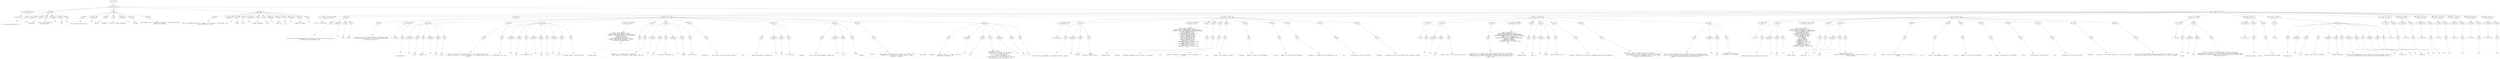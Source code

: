 digraph lpegNode {

node [fontname=Helvetica]
edge [style=dashed]

doc_0 [label="doc - 247"]


doc_0 -> { section_1}
{rank=same; section_1}

section_1 [label="section: 1-14"]


// END RANK doc_0

section_1 -> { header_2 prose_3 prose_4 prose_5 section_6}
{rank=same; header_2 prose_3 prose_4 prose_5 section_6}

header_2 [label="1 : Concordance"]

prose_3 [label="prose"]

prose_4 [label="prose"]

prose_5 [label="prose"]

section_6 [label="section: 15-245"]


// END RANK section_1

header_2 -> leaf_7
leaf_7  [color=Gray,shape=rectangle,fontname=Inconsolata,label="* Concordance"]
// END RANK header_2

prose_3 -> { raw_8 prespace_9 bold_10 raw_11 prespace_12 literal_13 raw_14}
{rank=same; raw_8 prespace_9 bold_10 raw_11 prespace_12 literal_13 raw_14}

raw_8 [label="raw"]

prespace_9 [label="prespace"]

bold_10 [label="bold"]

raw_11 [label="raw"]

prespace_12 [label="prespace"]

literal_13 [label="literal"]

raw_14 [label="raw"]


// END RANK prose_3

raw_8 -> leaf_15
leaf_15  [color=Gray,shape=rectangle,fontname=Inconsolata,label="

  This contains the SQLite for a"]
// END RANK raw_8

prespace_9 -> leaf_16
leaf_16  [color=Gray,shape=rectangle,fontname=Inconsolata,label=" "]
// END RANK prespace_9

bold_10 -> leaf_17
leaf_17  [color=Gray,shape=rectangle,fontname=Inconsolata,label="concordance"]
// END RANK bold_10

raw_11 -> leaf_18
leaf_18  [color=Gray,shape=rectangle,fontname=Inconsolata,label=", which is in essence the
co-product of a"]
// END RANK raw_11

prespace_12 -> leaf_19
leaf_19  [color=Gray,shape=rectangle,fontname=Inconsolata,label=" "]
// END RANK prespace_12

literal_13 -> leaf_20
leaf_20  [color=Gray,shape=rectangle,fontname=Inconsolata,label="Doc"]
// END RANK literal_13

raw_14 -> leaf_21
leaf_21  [color=Gray,shape=rectangle,fontname=Inconsolata,label=".
"]
// END RANK raw_14

prose_4 -> { raw_22 prespace_23 literal_24 raw_25 prespace_26 literal_27 raw_28}
{rank=same; raw_22 prespace_23 literal_24 raw_25 prespace_26 literal_27 raw_28}

raw_22 [label="raw"]

prespace_23 [label="prespace"]

literal_24 [label="literal"]

raw_25 [label="raw"]

prespace_26 [label="prespace"]

literal_27 [label="literal"]

raw_28 [label="raw"]


// END RANK prose_4

raw_22 -> leaf_29
leaf_29  [color=Gray,shape=rectangle,fontname=Inconsolata,label="
This describes two distinct"]
// END RANK raw_22

prespace_23 -> leaf_30
leaf_30  [color=Gray,shape=rectangle,fontname=Inconsolata,label=" "]
// END RANK prespace_23

literal_24 -> leaf_31
leaf_31  [color=Gray,shape=rectangle,fontname=Inconsolata,label="SQLite"]
// END RANK literal_24

raw_25 -> leaf_32
leaf_32  [color=Gray,shape=rectangle,fontname=Inconsolata,label=" databases, one held in common throughout"]
// END RANK raw_25

prespace_26 -> leaf_33
leaf_33  [color=Gray,shape=rectangle,fontname=Inconsolata,label=""]
// END RANK prespace_26

literal_27 -> leaf_34
leaf_34  [color=Gray,shape=rectangle,fontname=Inconsolata,label="bridge"]
// END RANK literal_27

raw_28 -> leaf_35
leaf_35  [color=Gray,shape=rectangle,fontname=Inconsolata,label=" and another which is personal and depends on the documents on the
computer in question.
"]
// END RANK raw_28

prose_5 -> { raw_36 prespace_37 literal_38 raw_39 prespace_40 literal_41 raw_42 prespace_43 literal_44 raw_45 prespace_46 literal_47 raw_48}
{rank=same; raw_36 prespace_37 literal_38 raw_39 prespace_40 literal_41 raw_42 prespace_43 literal_44 raw_45 prespace_46 literal_47 raw_48}

raw_36 [label="raw"]

prespace_37 [label="prespace"]

literal_38 [label="literal"]

raw_39 [label="raw"]

prespace_40 [label="prespace"]

literal_41 [label="literal"]

raw_42 [label="raw"]

prespace_43 [label="prespace"]

literal_44 [label="literal"]

raw_45 [label="raw"]

prespace_46 [label="prespace"]

literal_47 [label="literal"]

raw_48 [label="raw"]


// END RANK prose_5

raw_36 -> leaf_49
leaf_49  [color=Gray,shape=rectangle,fontname=Inconsolata,label="
These are merged and queried in common, so the schema are interleaved.  The
basic distinction is that"]
// END RANK raw_36

prespace_37 -> leaf_50
leaf_50  [color=Gray,shape=rectangle,fontname=Inconsolata,label=" "]
// END RANK prespace_37

literal_38 -> leaf_51
leaf_51  [color=Gray,shape=rectangle,fontname=Inconsolata,label="table"]
// END RANK literal_38

raw_39 -> leaf_52
leaf_52  [color=Gray,shape=rectangle,fontname=Inconsolata,label=" is in"]
// END RANK raw_39

prespace_40 -> leaf_53
leaf_53  [color=Gray,shape=rectangle,fontname=Inconsolata,label=" "]
// END RANK prespace_40

literal_41 -> leaf_54
leaf_54  [color=Gray,shape=rectangle,fontname=Inconsolata,label="bridge.cyclopedia"]
// END RANK literal_41

raw_42 -> leaf_55
leaf_55  [color=Gray,shape=rectangle,fontname=Inconsolata,label=", and"]
// END RANK raw_42

prespace_43 -> leaf_56
leaf_56  [color=Gray,shape=rectangle,fontname=Inconsolata,label=" "]
// END RANK prespace_43

literal_44 -> leaf_57
leaf_57  [color=Gray,shape=rectangle,fontname=Inconsolata,label="table_in"]
// END RANK literal_44

raw_45 -> leaf_58
leaf_58  [color=Gray,shape=rectangle,fontname=Inconsolata,label="
is in"]
// END RANK raw_45

prespace_46 -> leaf_59
leaf_59  [color=Gray,shape=rectangle,fontname=Inconsolata,label=" "]
// END RANK prespace_46

literal_47 -> leaf_60
leaf_60  [color=Gray,shape=rectangle,fontname=Inconsolata,label="bridge.concordance"]
// END RANK literal_47

raw_48 -> leaf_61
leaf_61  [color=Gray,shape=rectangle,fontname=Inconsolata,label=".

"]
// END RANK raw_48

section_6 -> { header_62 prose_63 prose_64 section_65 section_66 section_67 section_68 section_69 section_70 section_71 section_72 section_73 section_74 section_75 section_76 section_77 section_78}
{rank=same; header_62 prose_63 prose_64 section_65 section_66 section_67 section_68 section_69 section_70 section_71 section_72 section_73 section_74 section_75 section_76 section_77 section_78}

header_62 [label="2 : SQL for concordance"]

prose_63 [label="prose"]

prose_64 [label="prose"]

section_65 [label="section: 24-73"]

section_66 [label="section: 74-118"]

section_67 [label="section: 119-159"]

section_68 [label="section: 160-210"]

section_69 [label="section: 211-218"]

section_70 [label="section: 219-224"]

section_71 [label="section: 225-231"]

section_72 [label="section: 232-233"]

section_73 [label="section: 234-235"]

section_74 [label="section: 236-238"]

section_75 [label="section: 239-241"]

section_76 [label="section: 242-243"]

section_77 [label="section: 244-245"]

section_78 [label="section: 246-247"]


// END RANK section_6

header_62 -> leaf_79
leaf_79  [color=Gray,shape=rectangle,fontname=Inconsolata,label="** SQL for concordance"]
// END RANK header_62

prose_63 -> { raw_80 prespace_81 literal_82 raw_83}
{rank=same; raw_80 prespace_81 literal_82 raw_83}

raw_80 [label="raw"]

prespace_81 [label="prespace"]

literal_82 [label="literal"]

raw_83 [label="raw"]


// END RANK prose_63

raw_80 -> leaf_84
leaf_84  [color=Gray,shape=rectangle,fontname=Inconsolata,label="

This file is being handled specially since we lack both transclusion and a way
to handle non-Lua languages in the"]
// END RANK raw_80

prespace_81 -> leaf_85
leaf_85  [color=Gray,shape=rectangle,fontname=Inconsolata,label=" "]
// END RANK prespace_81

literal_82 -> leaf_86
leaf_86  [color=Gray,shape=rectangle,fontname=Inconsolata,label="knit"]
// END RANK literal_82

raw_83 -> leaf_87
leaf_87  [color=Gray,shape=rectangle,fontname=Inconsolata,label=" phase.
"]
// END RANK raw_83

prose_64 -> { raw_88}
{rank=same; raw_88}

raw_88 [label="raw"]


// END RANK prose_64

raw_88 -> leaf_89
leaf_89  [color=Gray,shape=rectangle,fontname=Inconsolata,label="
The luajit script to translate this to [[concordance.orb]
[~/concordance/concordance]] is found at [[sql-strip.lua]
[~~/etc/sql-strip.lua]].
"]
// END RANK raw_88

section_65 -> { header_90 prose_91 prose_92 prose_93 codeblock_94 prose_95 prose_96 prose_97 prose_98 prose_99 prose_100 prose_101}
{rank=same; header_90 prose_91 prose_92 prose_93 codeblock_94 prose_95 prose_96 prose_97 prose_98 prose_99 prose_100 prose_101}

header_90 [label="3 : codepoint"]

prose_91 [label="prose"]

prose_92 [label="prose"]

prose_93 [label="prose"]

codeblock_94 [label="code block 35-46"]

prose_95 [label="prose"]

prose_96 [label="prose"]

prose_97 [label="prose"]

prose_98 [label="prose"]

prose_99 [label="prose"]

prose_100 [label="prose"]

prose_101 [label="prose"]


// END RANK section_65

header_90 -> leaf_102
leaf_102  [color=Gray,shape=rectangle,fontname=Inconsolata,label="*** codepoint"]
// END RANK header_90

prose_91 -> { raw_103 prespace_104 literal_105 raw_106 prespace_107 literal_108 raw_109}
{rank=same; raw_103 prespace_104 literal_105 raw_106 prespace_107 literal_108 raw_109}

raw_103 [label="raw"]

prespace_104 [label="prespace"]

literal_105 [label="literal"]

raw_106 [label="raw"]

prespace_107 [label="prespace"]

literal_108 [label="literal"]

raw_109 [label="raw"]


// END RANK prose_91

raw_103 -> leaf_110
leaf_110  [color=Gray,shape=rectangle,fontname=Inconsolata,label="

This decribes an"]
// END RANK raw_103

prespace_104 -> leaf_111
leaf_111  [color=Gray,shape=rectangle,fontname=Inconsolata,label=" "]
// END RANK prespace_104

literal_105 -> leaf_112
leaf_112  [color=Gray,shape=rectangle,fontname=Inconsolata,label="ortho"]
// END RANK literal_105

raw_106 -> leaf_113
leaf_113  [color=Gray,shape=rectangle,fontname=Inconsolata,label=" codepoint in"]
// END RANK raw_106

prespace_107 -> leaf_114
leaf_114  [color=Gray,shape=rectangle,fontname=Inconsolata,label=" "]
// END RANK prespace_107

literal_108 -> leaf_115
leaf_115  [color=Gray,shape=rectangle,fontname=Inconsolata,label="utf"]
// END RANK literal_108

raw_109 -> leaf_116
leaf_116  [color=Gray,shape=rectangle,fontname=Inconsolata,label=" space.
"]
// END RANK raw_109

prose_92 -> { raw_117}
{rank=same; raw_117}

raw_117 [label="raw"]


// END RANK prose_92

raw_117 -> leaf_118
leaf_118  [color=Gray,shape=rectangle,fontname=Inconsolata,label="
Since this descends from Unicode and will stay compatible with that,
it defines a version, so a given codepoint is not unique except within a
version.
"]
// END RANK raw_117

prose_93 -> { raw_119 prespace_120 literal_121 raw_122 prespace_123 literal_124 raw_125 prespace_126 literal_127 raw_128}
{rank=same; raw_119 prespace_120 literal_121 raw_122 prespace_123 literal_124 raw_125 prespace_126 literal_127 raw_128}

raw_119 [label="raw"]

prespace_120 [label="prespace"]

literal_121 [label="literal"]

raw_122 [label="raw"]

prespace_123 [label="prespace"]

literal_124 [label="literal"]

raw_125 [label="raw"]

prespace_126 [label="prespace"]

literal_127 [label="literal"]

raw_128 [label="raw"]


// END RANK prose_93

raw_119 -> leaf_129
leaf_129  [color=Gray,shape=rectangle,fontname=Inconsolata,label="
Orb documents will be in"]
// END RANK raw_119

prespace_120 -> leaf_130
leaf_130  [color=Gray,shape=rectangle,fontname=Inconsolata,label=" "]
// END RANK prespace_120

literal_121 -> leaf_131
leaf_131  [color=Gray,shape=rectangle,fontname=Inconsolata,label="utf"]
// END RANK literal_121

raw_122 -> leaf_132
leaf_132  [color=Gray,shape=rectangle,fontname=Inconsolata,label=", no exceptions, but"]
// END RANK raw_122

prespace_123 -> leaf_133
leaf_133  [color=Gray,shape=rectangle,fontname=Inconsolata,label=" "]
// END RANK prespace_123

literal_124 -> leaf_134
leaf_134  [color=Gray,shape=rectangle,fontname=Inconsolata,label="ggg"]
// END RANK literal_124

raw_125 -> leaf_135
leaf_135  [color=Gray,shape=rectangle,fontname=Inconsolata,label=" is in"]
// END RANK raw_125

prespace_126 -> leaf_136
leaf_136  [color=Gray,shape=rectangle,fontname=Inconsolata,label=" "]
// END RANK prespace_126

literal_127 -> leaf_137
leaf_137  [color=Gray,shape=rectangle,fontname=Inconsolata,label="Latin-1"]
// END RANK literal_127

raw_128 -> leaf_138
leaf_138  [color=Gray,shape=rectangle,fontname=Inconsolata,label="
encoding, which is quite different.
"]
// END RANK raw_128

codeblock_94 -> leaf_139
leaf_139  [color=Gray,shape=rectangle,fontname=Inconsolata,label="local create_codepoint = [[
CREATE TABLE IF NOT EXISTS codepoint (
   codepoint_id INTEGER PRIMARY KEY AUTOINCREMENT,
   codevalue NOT NULL,
   utf INTEGER default 1,
   category STRING NOT NULL DEFAULT 'utf',
   version STRING NOT NULL DEFAULT 'official',
   destription STRING NOT NULL,
);
]]"]
// END RANK codeblock_94

prose_95 -> { raw_140}
{rank=same; raw_140}

raw_140 [label="raw"]


// END RANK prose_95

raw_140 -> leaf_141
leaf_141  [color=Gray,shape=rectangle,fontname=Inconsolata,label="
- Schema fields :
"]
// END RANK raw_140

prose_96 -> { raw_142 prespace_143 literal_144 raw_145 prespace_146 literal_147 raw_148}
{rank=same; raw_142 prespace_143 literal_144 raw_145 prespace_146 literal_147 raw_148}

raw_142 [label="raw"]

prespace_143 [label="prespace"]

literal_144 [label="literal"]

raw_145 [label="raw"]

prespace_146 [label="prespace"]

literal_147 [label="literal"]

raw_148 [label="raw"]


// END RANK prose_96

raw_142 -> leaf_149
leaf_149  [color=Gray,shape=rectangle,fontname=Inconsolata,label="
   - codepoint_id :  Primary key for codepoint.
                     Note that this includes more code schemes than just
                    "]
// END RANK raw_142

prespace_143 -> leaf_150
leaf_150  [color=Gray,shape=rectangle,fontname=Inconsolata,label=" "]
// END RANK prespace_143

literal_144 -> leaf_151
leaf_151  [color=Gray,shape=rectangle,fontname=Inconsolata,label="utf"]
// END RANK literal_144

raw_145 -> leaf_152
leaf_152  [color=Gray,shape=rectangle,fontname=Inconsolata,label=", we intend to represent e.g."]
// END RANK raw_145

prespace_146 -> leaf_153
leaf_153  [color=Gray,shape=rectangle,fontname=Inconsolata,label=" "]
// END RANK prespace_146

literal_147 -> leaf_154
leaf_154  [color=Gray,shape=rectangle,fontname=Inconsolata,label="EBCDIC"]
// END RANK literal_147

raw_148 -> leaf_155
leaf_155  [color=Gray,shape=rectangle,fontname=Inconsolata,label=" and =Latin-1.
"]
// END RANK raw_148

prose_97 -> { raw_156}
{rank=same; raw_156}

raw_156 [label="raw"]


// END RANK prose_97

raw_156 -> leaf_157
leaf_157  [color=Gray,shape=rectangle,fontname=Inconsolata,label="
   - codevalue    :  Exact numeric value of a given codepoint.
"]
// END RANK raw_156

prose_98 -> { raw_158 prespace_159 literal_160 raw_161}
{rank=same; raw_158 prespace_159 literal_160 raw_161}

raw_158 [label="raw"]

prespace_159 [label="prespace"]

literal_160 [label="literal"]

raw_161 [label="raw"]


// END RANK prose_98

raw_158 -> leaf_162
leaf_162  [color=Gray,shape=rectangle,fontname=Inconsolata,label="
   - utf          :  Boolean identifying a codepoint as"]
// END RANK raw_158

prespace_159 -> leaf_163
leaf_163  [color=Gray,shape=rectangle,fontname=Inconsolata,label=" "]
// END RANK prespace_159

literal_160 -> leaf_164
leaf_164  [color=Gray,shape=rectangle,fontname=Inconsolata,label="utf"]
// END RANK literal_160

raw_161 -> leaf_165
leaf_165  [color=Gray,shape=rectangle,fontname=Inconsolata,label=" or otherwise.
"]
// END RANK raw_161

prose_99 -> { raw_166 prespace_167 literal_168 raw_169}
{rank=same; raw_166 prespace_167 literal_168 raw_169}

raw_166 [label="raw"]

prespace_167 [label="prespace"]

literal_168 [label="literal"]

raw_169 [label="raw"]


// END RANK prose_99

raw_166 -> leaf_170
leaf_170  [color=Gray,shape=rectangle,fontname=Inconsolata,label="
   - category     :  This is the actual codepoint category and"]
// END RANK raw_166

prespace_167 -> leaf_171
leaf_171  [color=Gray,shape=rectangle,fontname=Inconsolata,label=" "]
// END RANK prespace_167

literal_168 -> leaf_172
leaf_172  [color=Gray,shape=rectangle,fontname=Inconsolata,label="utf"]
// END RANK literal_168

raw_169 -> leaf_173
leaf_173  [color=Gray,shape=rectangle,fontname=Inconsolata,label=" is the
                     default.
"]
// END RANK raw_169

prose_100 -> { raw_174}
{rank=same; raw_174}

raw_174 [label="raw"]


// END RANK prose_100

raw_174 -> leaf_175
leaf_175  [color=Gray,shape=rectangle,fontname=Inconsolata,label="
   - version      :  Some schema come with versions, many do not. Example, the
                     code for 'a' in ASCII/utf will never change, so that
                     version is 'official'.
"]
// END RANK raw_174

prose_101 -> { raw_176 prespace_177 literal_178 raw_179 prespace_180 literal_181 raw_182}
{rank=same; raw_176 prespace_177 literal_178 raw_179 prespace_180 literal_181 raw_182}

raw_176 [label="raw"]

prespace_177 [label="prespace"]

literal_178 [label="literal"]

raw_179 [label="raw"]

prespace_180 [label="prespace"]

literal_181 [label="literal"]

raw_182 [label="raw"]


// END RANK prose_101

raw_176 -> leaf_183
leaf_183  [color=Gray,shape=rectangle,fontname=Inconsolata,label="
   - description  :  Somewhat of a misnomer, this is a unique string that
                     defines the codepoint.  In"]
// END RANK raw_176

prespace_177 -> leaf_184
leaf_184  [color=Gray,shape=rectangle,fontname=Inconsolata,label=" "]
// END RANK prespace_177

literal_178 -> leaf_185
leaf_185  [color=Gray,shape=rectangle,fontname=Inconsolata,label="utf"]
// END RANK literal_178

raw_179 -> leaf_186
leaf_186  [color=Gray,shape=rectangle,fontname=Inconsolata,label=" an example would be
                     «∞ INFINITY utf: U+221E, utf: E2 88 9E». ¶
                     Note the use of double guillemets: «»,
                     they are required. ¶
                     Latin-1 would say something like
                     «¬ NOT SIGN Latin-1: etc» but the not sign and
                     description would all be Latin-1, not"]
// END RANK raw_179

prespace_180 -> leaf_187
leaf_187  [color=Gray,shape=rectangle,fontname=Inconsolata,label=" "]
// END RANK prespace_180

literal_181 -> leaf_188
leaf_188  [color=Gray,shape=rectangle,fontname=Inconsolata,label="utf"]
// END RANK literal_181

raw_182 -> leaf_189
leaf_189  [color=Gray,shape=rectangle,fontname=Inconsolata,label=".¶
"]
// END RANK raw_182

section_66 -> { header_190 prose_191 codeblock_192 prose_193 prose_194 prose_195 prose_196 prose_197 prose_198 prose_199 prose_200 prose_201}
{rank=same; header_190 prose_191 codeblock_192 prose_193 prose_194 prose_195 prose_196 prose_197 prose_198 prose_199 prose_200 prose_201}

header_190 [label="3 : codepoint_in"]

prose_191 [label="prose"]

codeblock_192 [label="code block 79-98"]

prose_193 [label="prose"]

prose_194 [label="prose"]

prose_195 [label="prose"]

prose_196 [label="prose"]

prose_197 [label="prose"]

prose_198 [label="prose"]

prose_199 [label="prose"]

prose_200 [label="prose"]

prose_201 [label="prose"]


// END RANK section_66

header_190 -> leaf_202
leaf_202  [color=Gray,shape=rectangle,fontname=Inconsolata,label="*** codepoint_in"]
// END RANK header_190

prose_191 -> { raw_203 prespace_204 literal_205 raw_206}
{rank=same; raw_203 prespace_204 literal_205 raw_206}

raw_203 [label="raw"]

prespace_204 [label="prespace"]

literal_205 [label="literal"]

raw_206 [label="raw"]


// END RANK prose_191

raw_203 -> leaf_207
leaf_207  [color=Gray,shape=rectangle,fontname=Inconsolata,label="

This defines the placement of a codepoint within a single"]
// END RANK raw_203

prespace_204 -> leaf_208
leaf_208  [color=Gray,shape=rectangle,fontname=Inconsolata,label=" "]
// END RANK prespace_204

literal_205 -> leaf_209
leaf_209  [color=Gray,shape=rectangle,fontname=Inconsolata,label="document"]
// END RANK literal_205

raw_206 -> leaf_210
leaf_210  [color=Gray,shape=rectangle,fontname=Inconsolata,label=", another
table we'll get to later.
"]
// END RANK raw_206

codeblock_192 -> leaf_211
leaf_211  [color=Gray,shape=rectangle,fontname=Inconsolata,label="local create_codepoint = [[
CREATE TABLE IF NOT EXISTS codepoint_in (
   codepoint_in_id INTEGER PRIMARY KEY AUTOINCREMENT,
   document UNIQUE, NOT NULL,
   disp INTEGER NOT NULL,
   wid INTEGER NOT NULL DEFAULT 1,
   line_num INTEGER NOT NULL,
   col_num INTEGER NOT NULL,
   codepoint INTEGER NOT NULL,
   doc INTEGER NOT NULL,
   document INTEGER NOT NULL,
   FOREIGN KEY codepoint
      REFERENCES codepoint (codepoint_id),
   FOREIGN KEY document
      REFERENCES document (document_id),
   FOREIGN KEY document
      REFERENCES document (document_id),
]]"]
// END RANK codeblock_192

prose_193 -> { raw_212}
{rank=same; raw_212}

raw_212 [label="raw"]


// END RANK prose_193

raw_212 -> leaf_213
leaf_213  [color=Gray,shape=rectangle,fontname=Inconsolata,label="
- Schema fields
"]
// END RANK raw_212

prose_194 -> { raw_214}
{rank=same; raw_214}

raw_214 [label="raw"]


// END RANK prose_194

raw_214 -> leaf_215
leaf_215  [color=Gray,shape=rectangle,fontname=Inconsolata,label="
   - document  :  Doccument foreign key to one version of a document.
"]
// END RANK raw_214

prose_195 -> { raw_216}
{rank=same; raw_216}

raw_216 [label="raw"]


// END RANK prose_195

raw_216 -> leaf_217
leaf_217  [color=Gray,shape=rectangle,fontname=Inconsolata,label="
   - disp      :  Number of bytes into the document where the codepoint is
                  found.
"]
// END RANK raw_216

prose_196 -> { raw_218}
{rank=same; raw_218}

raw_218 [label="raw"]


// END RANK prose_196

raw_218 -> leaf_219
leaf_219  [color=Gray,shape=rectangle,fontname=Inconsolata,label="
   - wid       :  Width of the codepoint in bytes.
"]
// END RANK raw_218

prose_197 -> { raw_220}
{rank=same; raw_220}

raw_220 [label="raw"]


// END RANK prose_197

raw_220 -> leaf_221
leaf_221  [color=Gray,shape=rectangle,fontname=Inconsolata,label="
   - line_num  :  Number of lines into the document.
"]
// END RANK raw_220

prose_198 -> { raw_222}
{rank=same; raw_222}

raw_222 [label="raw"]


// END RANK prose_198

raw_222 -> leaf_223
leaf_223  [color=Gray,shape=rectangle,fontname=Inconsolata,label="
   - col_num   :  Number of columns into the document.
"]
// END RANK raw_222

prose_199 -> { raw_224}
{rank=same; raw_224}

raw_224 [label="raw"]


// END RANK prose_199

raw_224 -> leaf_225
leaf_225  [color=Gray,shape=rectangle,fontname=Inconsolata,label="
   - codepoint :  Foreign key to the codepoint entry.
"]
// END RANK raw_224

prose_200 -> { raw_226}
{rank=same; raw_226}

raw_226 [label="raw"]


// END RANK prose_200

raw_226 -> leaf_227
leaf_227  [color=Gray,shape=rectangle,fontname=Inconsolata,label="
   - doc       :  Foreign key to the doc (revision).
"]
// END RANK raw_226

prose_201 -> { raw_228}
{rank=same; raw_228}

raw_228 [label="raw"]


// END RANK prose_201

raw_228 -> leaf_229
leaf_229  [color=Gray,shape=rectangle,fontname=Inconsolata,label="
   - document  :  Foreign key to the entire document, all revisions included.
"]
// END RANK raw_228

section_67 -> { header_230 prose_231 prose_232 codeblock_233 prose_234 prose_235 prose_236 prose_237 prose_238}
{rank=same; header_230 prose_231 prose_232 codeblock_233 prose_234 prose_235 prose_236 prose_237 prose_238}

header_230 [label="3 : word"]

prose_231 [label="prose"]

prose_232 [label="prose"]

codeblock_233 [label="code block 128-140"]

prose_234 [label="prose"]

prose_235 [label="prose"]

prose_236 [label="prose"]

prose_237 [label="prose"]

prose_238 [label="prose"]


// END RANK section_67

header_230 -> leaf_239
leaf_239  [color=Gray,shape=rectangle,fontname=Inconsolata,label="*** word"]
// END RANK header_230

prose_231 -> { raw_240 prespace_241 literal_242 raw_243}
{rank=same; raw_240 prespace_241 literal_242 raw_243}

raw_240 [label="raw"]

prespace_241 [label="prespace"]

literal_242 [label="literal"]

raw_243 [label="raw"]


// END RANK prose_231

raw_240 -> leaf_244
leaf_244  [color=Gray,shape=rectangle,fontname=Inconsolata,label="

A"]
// END RANK raw_240

prespace_241 -> leaf_245
leaf_245  [color=Gray,shape=rectangle,fontname=Inconsolata,label=" "]
// END RANK prespace_241

literal_242 -> leaf_246
leaf_246  [color=Gray,shape=rectangle,fontname=Inconsolata,label="word"]
// END RANK literal_242

raw_243 -> leaf_247
leaf_247  [color=Gray,shape=rectangle,fontname=Inconsolata,label=" is what is says, an entry for a single word.
"]
// END RANK raw_243

prose_232 -> { raw_248}
{rank=same; raw_248}

raw_248 [label="raw"]


// END RANK prose_232

raw_248 -> leaf_249
leaf_249  [color=Gray,shape=rectangle,fontname=Inconsolata,label="
Note that this concept is very much differently defined for different
languages, but it's coherent and modular enough to work with them smoothly,
granting that the name itself will be inaccurate when considering, say,
Semitic roots.
"]
// END RANK raw_248

codeblock_233 -> leaf_250
leaf_250  [color=Gray,shape=rectangle,fontname=Inconsolata,label="local create_word = [[
CREATE TABLE IF NOT EXISTS word (
   word_id INTEGER PRIMARY KEY AUTOINCREMENT,
   word STRING UNIQUE NOT NULL ON CONFLICT DO NOTHING,
   -- JSON array of codepoint_ids
   spelling BLOB NOT NULL ON CONFLICT DO NOTHING,
   thesaurus INTEGER,
   FOREIGN KEY thesaurus
      REFERENCES thesaurus (thesaurus_id)
);
]]"]
// END RANK codeblock_233

prose_234 -> { raw_251}
{rank=same; raw_251}

raw_251 [label="raw"]


// END RANK prose_234

raw_251 -> leaf_252
leaf_252  [color=Gray,shape=rectangle,fontname=Inconsolata,label="
- Schema fields
"]
// END RANK raw_251

prose_235 -> { raw_253 prespace_254 bold_255 raw_256}
{rank=same; raw_253 prespace_254 bold_255 raw_256}

raw_253 [label="raw"]

prespace_254 [label="prespace"]

bold_255 [label="bold"]

raw_256 [label="raw"]


// END RANK prose_235

raw_253 -> leaf_257
leaf_257  [color=Gray,shape=rectangle,fontname=Inconsolata,label="
   - word : A"]
// END RANK raw_253

prespace_254 -> leaf_258
leaf_258  [color=Gray,shape=rectangle,fontname=Inconsolata,label=" "]
// END RANK prespace_254

bold_255 -> leaf_259
leaf_259  [color=Gray,shape=rectangle,fontname=Inconsolata,label="string"]
// END RANK bold_255

raw_256 -> leaf_260
leaf_260  [color=Gray,shape=rectangle,fontname=Inconsolata,label=" representing the word.
"]
// END RANK raw_256

prose_236 -> { raw_261}
{rank=same; raw_261}

raw_261 [label="raw"]


// END RANK prose_236

raw_261 -> leaf_262
leaf_262  [color=Gray,shape=rectangle,fontname=Inconsolata,label="
   - spelling : JSON array of the numeric codepoints specifying the spelling.
"]
// END RANK raw_261

prose_237 -> { raw_263}
{rank=same; raw_263}

raw_263 [label="raw"]


// END RANK prose_237

raw_263 -> leaf_264
leaf_264  [color=Gray,shape=rectangle,fontname=Inconsolata,label="
   - thesaurus :  Key to a thesaurus entry for the word.
                  The thesaurus will have dictionary fields and is intended
                  for translation across languages as well as within them.
                  Basically a personal wiktionary.

"]
// END RANK raw_263

prose_238 -> { raw_265 prespace_266 literal_267 raw_268}
{rank=same; raw_265 prespace_266 literal_267 raw_268}

raw_265 [label="raw"]

prespace_266 [label="prespace"]

literal_267 [label="literal"]

raw_268 [label="raw"]


// END RANK prose_238

raw_265 -> leaf_269
leaf_269  [color=Gray,shape=rectangle,fontname=Inconsolata,label="
word is fairly straightforward to populate as we go, although the exact
rules for what constitutes a word and what punctuation and whitespace vary
somewhat, the differences are well defined by the"]
// END RANK raw_265

prespace_266 -> leaf_270
leaf_270  [color=Gray,shape=rectangle,fontname=Inconsolata,label=" "]
// END RANK prespace_266

literal_267 -> leaf_271
leaf_271  [color=Gray,shape=rectangle,fontname=Inconsolata,label="utf"]
// END RANK literal_267

raw_268 -> leaf_272
leaf_272  [color=Gray,shape=rectangle,fontname=Inconsolata,label=" standard, wo we merely
 aad new ones as we find them.

"]
// END RANK raw_268

section_68 -> { header_273 prose_274 codeblock_275 prose_276 prose_277 prose_278 prose_279 prose_280 prose_281 prose_282 prose_283 prose_284 prose_285}
{rank=same; header_273 prose_274 codeblock_275 prose_276 prose_277 prose_278 prose_279 prose_280 prose_281 prose_282 prose_283 prose_284 prose_285}

header_273 [label="3 : word_in"]

prose_274 [label="prose"]

codeblock_275 [label="code block 164-183"]

prose_276 [label="prose"]

prose_277 [label="prose"]

prose_278 [label="prose"]

prose_279 [label="prose"]

prose_280 [label="prose"]

prose_281 [label="prose"]

prose_282 [label="prose"]

prose_283 [label="prose"]

prose_284 [label="prose"]

prose_285 [label="prose"]


// END RANK section_68

header_273 -> leaf_286
leaf_286  [color=Gray,shape=rectangle,fontname=Inconsolata,label="*** word_in"]
// END RANK header_273

prose_274 -> { raw_287 prespace_288 literal_289 raw_290}
{rank=same; raw_287 prespace_288 literal_289 raw_290}

raw_287 [label="raw"]

prespace_288 [label="prespace"]

literal_289 [label="literal"]

raw_290 [label="raw"]


// END RANK prose_274

raw_287 -> leaf_291
leaf_291  [color=Gray,shape=rectangle,fontname=Inconsolata,label="

Table representing a single word in a given"]
// END RANK raw_287

prespace_288 -> leaf_292
leaf_292  [color=Gray,shape=rectangle,fontname=Inconsolata,label=" "]
// END RANK prespace_288

literal_289 -> leaf_293
leaf_293  [color=Gray,shape=rectangle,fontname=Inconsolata,label="Doc"]
// END RANK literal_289

raw_290 -> leaf_294
leaf_294  [color=Gray,shape=rectangle,fontname=Inconsolata,label=".
"]
// END RANK raw_290

codeblock_275 -> leaf_295
leaf_295  [color=Gray,shape=rectangle,fontname=Inconsolata,label="local create_word = [[
CREATE TABLE IF NOT EXISTS word_in (
   word_in_id INTEGER PRIMARY KEY AUTOINCREMENT,
   word_repr STRING NOT NULL,
   disp INTEGER NOT NULL,
   wid INTEGER NOT NULL DEFAULT 1,
   line_num INTEGER NOT NULL,
   col_num INTEGER NOT NULL,
   word INTEGER,
   doc INTEGER,
   document INTEGER,
   FOREIGN KEY word
      REFERENCES word (word_id),
   FOREIGN KEY doc
      REFERENCE doc (doc_id)
   FOREIGN KEY document
      REFERENCES document (document_id),
]]"]
// END RANK codeblock_275

prose_276 -> { raw_296}
{rank=same; raw_296}

raw_296 [label="raw"]


// END RANK prose_276

raw_296 -> leaf_297
leaf_297  [color=Gray,shape=rectangle,fontname=Inconsolata,label="
- Schema fields
"]
// END RANK raw_296

prose_277 -> { raw_298 prespace_299 bold_300 raw_301}
{rank=same; raw_298 prespace_299 bold_300 raw_301}

raw_298 [label="raw"]

prespace_299 [label="prespace"]

bold_300 [label="bold"]

raw_301 [label="raw"]


// END RANK prose_277

raw_298 -> leaf_302
leaf_302  [color=Gray,shape=rectangle,fontname=Inconsolata,label="
   - word_repr :  A"]
// END RANK raw_298

prespace_299 -> leaf_303
leaf_303  [color=Gray,shape=rectangle,fontname=Inconsolata,label=" "]
// END RANK prespace_299

bold_300 -> leaf_304
leaf_304  [color=Gray,shape=rectangle,fontname=Inconsolata,label="string"]
// END RANK bold_300

raw_301 -> leaf_305
leaf_305  [color=Gray,shape=rectangle,fontname=Inconsolata,label=" representing the word.
                  Important because we don't consider zebra and zebras two
                  different words.
"]
// END RANK raw_301

prose_278 -> { raw_306}
{rank=same; raw_306}

raw_306 [label="raw"]


// END RANK prose_278

raw_306 -> leaf_307
leaf_307  [color=Gray,shape=rectangle,fontname=Inconsolata,label="
   - disp      :  Number of bytes into the document where the codepoint is
                  found.
"]
// END RANK raw_306

prose_279 -> { raw_308}
{rank=same; raw_308}

raw_308 [label="raw"]


// END RANK prose_279

raw_308 -> leaf_309
leaf_309  [color=Gray,shape=rectangle,fontname=Inconsolata,label="
   - wid       :  Width of the codepoint in bytes.
"]
// END RANK raw_308

prose_280 -> { raw_310}
{rank=same; raw_310}

raw_310 [label="raw"]


// END RANK prose_280

raw_310 -> leaf_311
leaf_311  [color=Gray,shape=rectangle,fontname=Inconsolata,label="
   - line_num  :  Number of lines into the document.
"]
// END RANK raw_310

prose_281 -> { raw_312}
{rank=same; raw_312}

raw_312 [label="raw"]


// END RANK prose_281

raw_312 -> leaf_313
leaf_313  [color=Gray,shape=rectangle,fontname=Inconsolata,label="
   - col_num   :  Number of columns into the document.
"]
// END RANK raw_312

prose_282 -> { raw_314}
{rank=same; raw_314}

raw_314 [label="raw"]


// END RANK prose_282

raw_314 -> leaf_315
leaf_315  [color=Gray,shape=rectangle,fontname=Inconsolata,label="
   - word      :  Foreign key to the word entry.
"]
// END RANK raw_314

prose_283 -> { raw_316}
{rank=same; raw_316}

raw_316 [label="raw"]


// END RANK prose_283

raw_316 -> leaf_317
leaf_317  [color=Gray,shape=rectangle,fontname=Inconsolata,label="
   - doc       :  Foreign key to the doc (revision).
"]
// END RANK raw_316

prose_284 -> { raw_318}
{rank=same; raw_318}

raw_318 [label="raw"]


// END RANK prose_284

raw_318 -> leaf_319
leaf_319  [color=Gray,shape=rectangle,fontname=Inconsolata,label="
   - document  :  Foreign key to the entire document, all revisions included.

"]
// END RANK raw_318

prose_285 -> { raw_320}
{rank=same; raw_320}

raw_320 [label="raw"]


// END RANK prose_285

raw_320 -> leaf_321
leaf_321  [color=Gray,shape=rectangle,fontname=Inconsolata,label="
This table should be deduplicated between editions of documents to save
storage space; adding one word should cause one line's worth of changes.

"]
// END RANK raw_320

section_69 -> { header_322 prose_323}
{rank=same; header_322 prose_323}

header_322 [label="3 : phrase"]

prose_323 [label="prose"]


// END RANK section_69

header_322 -> leaf_324
leaf_324  [color=Gray,shape=rectangle,fontname=Inconsolata,label="*** phrase"]
// END RANK header_322

prose_323 -> { raw_325 prespace_326 literal_327 raw_328}
{rank=same; raw_325 prespace_326 literal_327 raw_328}

raw_325 [label="raw"]

prespace_326 [label="prespace"]

literal_327 [label="literal"]

raw_328 [label="raw"]


// END RANK prose_323

raw_325 -> leaf_329
leaf_329  [color=Gray,shape=rectangle,fontname=Inconsolata,label="

Unlike"]
// END RANK raw_325

prespace_326 -> leaf_330
leaf_330  [color=Gray,shape=rectangle,fontname=Inconsolata,label=" "]
// END RANK prespace_326

literal_327 -> leaf_331
leaf_331  [color=Gray,shape=rectangle,fontname=Inconsolata,label="word"]
// END RANK literal_327

raw_328 -> leaf_332
leaf_332  [color=Gray,shape=rectangle,fontname=Inconsolata,label=" there's no good or linear algorithm for phrase recognition,
populating this is a matter of natural languag processing and making these
concordances is moderately expensive and should be saved for editions rather
than just any orb run.

"]
// END RANK raw_328

section_70 -> { header_333 prose_334 prose_335}
{rank=same; header_333 prose_334 prose_335}

header_333 [label="3 : phrase_in"]

prose_334 [label="prose"]

prose_335 [label="prose"]


// END RANK section_70

header_333 -> leaf_336
leaf_336  [color=Gray,shape=rectangle,fontname=Inconsolata,label="*** phrase_in"]
// END RANK header_333

prose_334 -> { raw_337}
{rank=same; raw_337}

raw_337 [label="raw"]


// END RANK prose_334

raw_337 -> leaf_338
leaf_338  [color=Gray,shape=rectangle,fontname=Inconsolata,label="

Lorem ipsum dolor sit amet.
"]
// END RANK raw_337

prose_335 -> { raw_339}
{rank=same; raw_339}

raw_339 [label="raw"]


// END RANK prose_335

raw_339 -> leaf_340
leaf_340  [color=Gray,shape=rectangle,fontname=Inconsolata,label="
Lorem ipsum dolor sit amet.
"]
// END RANK raw_339

section_71 -> { header_341 prose_342}
{rank=same; header_341 prose_342}

header_341 [label="3 : line"]

prose_342 [label="prose"]


// END RANK section_71

header_341 -> leaf_343
leaf_343  [color=Gray,shape=rectangle,fontname=Inconsolata,label="*** line"]
// END RANK header_341

prose_342 -> { raw_344 prespace_345 literal_346 raw_347 prespace_348 literal_349 raw_350 prespace_351 literal_352 raw_353 prespace_354 literal_355 raw_356}
{rank=same; raw_344 prespace_345 literal_346 raw_347 prespace_348 literal_349 raw_350 prespace_351 literal_352 raw_353 prespace_354 literal_355 raw_356}

raw_344 [label="raw"]

prespace_345 [label="prespace"]

literal_346 [label="literal"]

raw_347 [label="raw"]

prespace_348 [label="prespace"]

literal_349 [label="literal"]

raw_350 [label="raw"]

prespace_351 [label="prespace"]

literal_352 [label="literal"]

raw_353 [label="raw"]

prespace_354 [label="prespace"]

literal_355 [label="literal"]

raw_356 [label="raw"]


// END RANK prose_342

raw_344 -> leaf_357
leaf_357  [color=Gray,shape=rectangle,fontname=Inconsolata,label="

Starting with"]
// END RANK raw_344

prespace_345 -> leaf_358
leaf_358  [color=Gray,shape=rectangle,fontname=Inconsolata,label=" "]
// END RANK prespace_345

literal_346 -> leaf_359
leaf_359  [color=Gray,shape=rectangle,fontname=Inconsolata,label="line"]
// END RANK literal_346

raw_347 -> leaf_360
leaf_360  [color=Gray,shape=rectangle,fontname=Inconsolata,label=" these are all part of a personal"]
// END RANK raw_347

prespace_348 -> leaf_361
leaf_361  [color=Gray,shape=rectangle,fontname=Inconsolata,label=" "]
// END RANK prespace_348

literal_349 -> leaf_362
leaf_362  [color=Gray,shape=rectangle,fontname=Inconsolata,label="bridge.concordance"]
// END RANK literal_349

raw_350 -> leaf_363
leaf_363  [color=Gray,shape=rectangle,fontname=Inconsolata,label=",
except [[section][@#section]], which only uses the section header and can be
used to cross-reference any two sections with the same name, such as"]
// END RANK raw_350

prespace_351 -> leaf_364
leaf_364  [color=Gray,shape=rectangle,fontname=Inconsolata,label=""]
// END RANK prespace_351

literal_352 -> leaf_365
leaf_365  [color=Gray,shape=rectangle,fontname=Inconsolata,label="Introduction"]
// END RANK literal_352

raw_353 -> leaf_366
leaf_366  [color=Gray,shape=rectangle,fontname=Inconsolata,label=" or"]
// END RANK raw_353

prespace_354 -> leaf_367
leaf_367  [color=Gray,shape=rectangle,fontname=Inconsolata,label=" "]
// END RANK prespace_354

literal_355 -> leaf_368
leaf_368  [color=Gray,shape=rectangle,fontname=Inconsolata,label="Rationale"]
// END RANK literal_355

raw_356 -> leaf_369
leaf_369  [color=Gray,shape=rectangle,fontname=Inconsolata,label=".
"]
// END RANK raw_356

section_72 -> { header_370 prose_371}
{rank=same; header_370 prose_371}

header_370 [label="3 : line_in"]

prose_371 [label="prose"]


// END RANK section_72

header_370 -> leaf_372
leaf_372  [color=Gray,shape=rectangle,fontname=Inconsolata,label="*** line_in"]
// END RANK header_370

prose_371 -> { raw_373}
{rank=same; raw_373}

raw_373 [label="raw"]


// END RANK prose_371

raw_373 -> leaf_374
leaf_374  [color=Gray,shape=rectangle,fontname=Inconsolata,label="
"]
// END RANK raw_373

section_73 -> { header_375 prose_376}
{rank=same; header_375 prose_376}

header_375 [label="3 : sentence"]

prose_376 [label="prose"]


// END RANK section_73

header_375 -> leaf_377
leaf_377  [color=Gray,shape=rectangle,fontname=Inconsolata,label="*** sentence"]
// END RANK header_375

prose_376 -> { raw_378}
{rank=same; raw_378}

raw_378 [label="raw"]


// END RANK prose_376

raw_378 -> leaf_379
leaf_379  [color=Gray,shape=rectangle,fontname=Inconsolata,label="
"]
// END RANK raw_378

section_74 -> { header_380 prose_381}
{rank=same; header_380 prose_381}

header_380 [label="3 : sentence_in"]

prose_381 [label="prose"]


// END RANK section_74

header_380 -> leaf_382
leaf_382  [color=Gray,shape=rectangle,fontname=Inconsolata,label="*** sentence_in"]
// END RANK header_380

prose_381 -> { raw_383}
{rank=same; raw_383}

raw_383 [label="raw"]


// END RANK prose_381

raw_383 -> leaf_384
leaf_384  [color=Gray,shape=rectangle,fontname=Inconsolata,label="

"]
// END RANK raw_383

section_75 -> { header_385 prose_386}
{rank=same; header_385 prose_386}

header_385 [label="3 : block"]

prose_386 [label="prose"]


// END RANK section_75

header_385 -> leaf_387
leaf_387  [color=Gray,shape=rectangle,fontname=Inconsolata,label="*** block"]
// END RANK header_385

prose_386 -> { raw_388}
{rank=same; raw_388}

raw_388 [label="raw"]


// END RANK prose_386

raw_388 -> leaf_389
leaf_389  [color=Gray,shape=rectangle,fontname=Inconsolata,label="

"]
// END RANK raw_388

section_76 -> { header_390 prose_391}
{rank=same; header_390 prose_391}

header_390 [label="3 : block_in"]

prose_391 [label="prose"]


// END RANK section_76

header_390 -> leaf_392
leaf_392  [color=Gray,shape=rectangle,fontname=Inconsolata,label="*** block_in"]
// END RANK header_390

prose_391 -> { raw_393}
{rank=same; raw_393}

raw_393 [label="raw"]


// END RANK prose_391

raw_393 -> leaf_394
leaf_394  [color=Gray,shape=rectangle,fontname=Inconsolata,label="
"]
// END RANK raw_393

section_77 -> { header_395 prose_396}
{rank=same; header_395 prose_396}

header_395 [label="3 : section"]

prose_396 [label="prose"]


// END RANK section_77

header_395 -> leaf_397
leaf_397  [color=Gray,shape=rectangle,fontname=Inconsolata,label="*** section"]
// END RANK header_395

prose_396 -> { raw_398}
{rank=same; raw_398}

raw_398 [label="raw"]


// END RANK prose_396

raw_398 -> leaf_399
leaf_399  [color=Gray,shape=rectangle,fontname=Inconsolata,label="
"]
// END RANK raw_398

section_78 -> { header_400 prose_401}
{rank=same; header_400 prose_401}

header_400 [label="3 : section_in"]

prose_401 [label="prose"]


// END RANK section_78

header_400 -> leaf_402
leaf_402  [color=Gray,shape=rectangle,fontname=Inconsolata,label="*** section_in"]
// END RANK header_400

prose_401 -> { raw_403}
{rank=same; raw_403}

raw_403 [label="raw"]


// END RANK prose_401

raw_403 -> leaf_404
leaf_404  [color=Gray,shape=rectangle,fontname=Inconsolata,label="
"]
// END RANK raw_403


}
